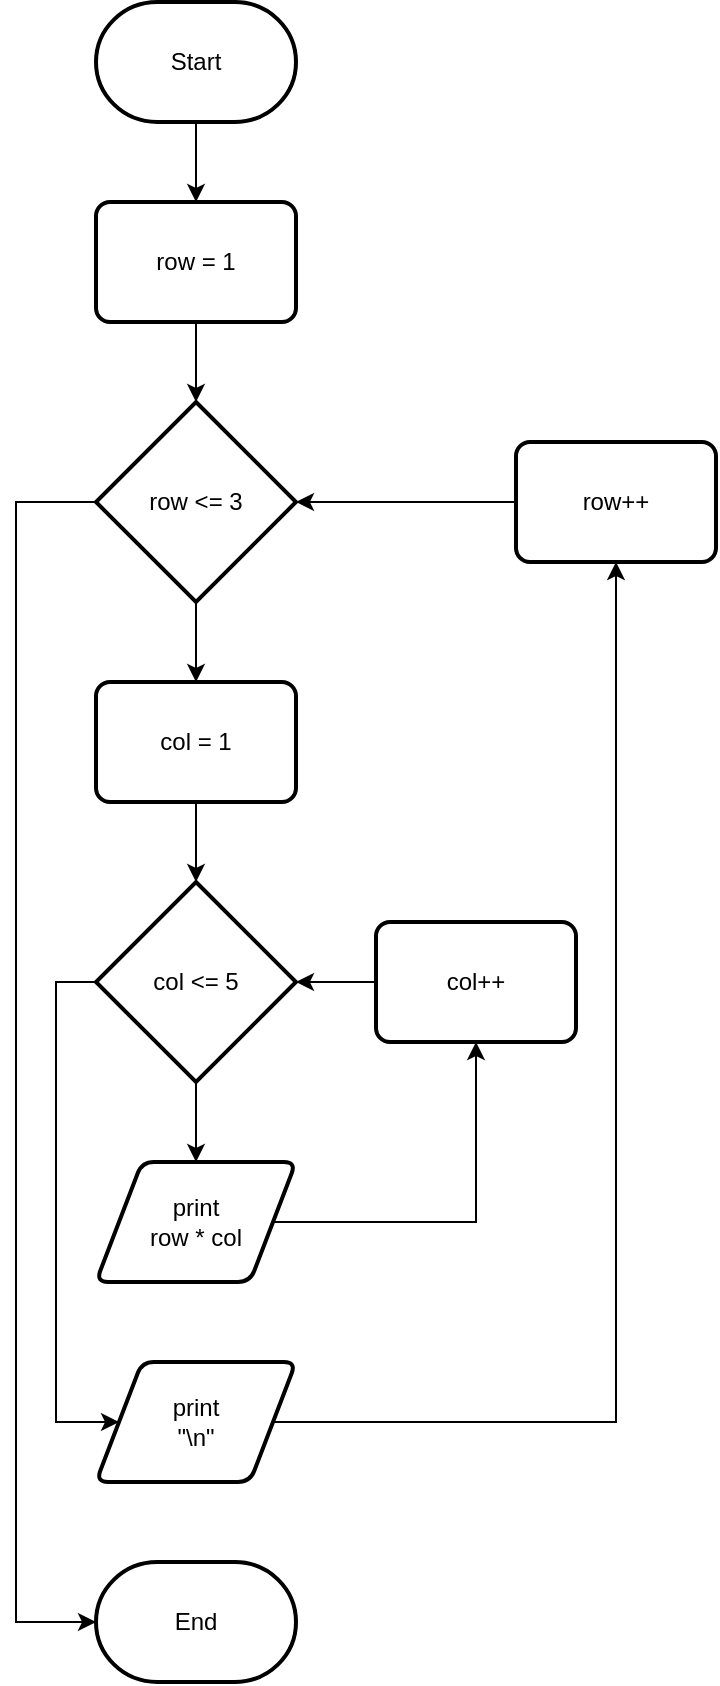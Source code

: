 <mxfile version="21.1.8" type="device">
  <diagram name="Page-1" id="1rfseUxClpkkoTdwEQ6H">
    <mxGraphModel dx="1434" dy="774" grid="1" gridSize="10" guides="1" tooltips="1" connect="1" arrows="1" fold="1" page="1" pageScale="1" pageWidth="1200" pageHeight="1600" math="0" shadow="0">
      <root>
        <mxCell id="0" />
        <mxCell id="1" parent="0" />
        <mxCell id="x7yo1bF5Ih4Q695Gc91e-102" value="" style="edgeStyle=orthogonalEdgeStyle;rounded=0;orthogonalLoop=1;jettySize=auto;html=1;" edge="1" parent="1" source="x7yo1bF5Ih4Q695Gc91e-1" target="x7yo1bF5Ih4Q695Gc91e-85">
          <mxGeometry relative="1" as="geometry" />
        </mxCell>
        <mxCell id="x7yo1bF5Ih4Q695Gc91e-1" value="&lt;div&gt;Start&lt;/div&gt;" style="strokeWidth=2;html=1;shape=mxgraph.flowchart.terminator;whiteSpace=wrap;" vertex="1" parent="1">
          <mxGeometry x="550" y="40" width="100" height="60" as="geometry" />
        </mxCell>
        <mxCell id="x7yo1bF5Ih4Q695Gc91e-21" value="&lt;div&gt;End&lt;/div&gt;" style="strokeWidth=2;html=1;shape=mxgraph.flowchart.terminator;whiteSpace=wrap;" vertex="1" parent="1">
          <mxGeometry x="550" y="820" width="100" height="60" as="geometry" />
        </mxCell>
        <mxCell id="x7yo1bF5Ih4Q695Gc91e-103" value="" style="edgeStyle=orthogonalEdgeStyle;rounded=0;orthogonalLoop=1;jettySize=auto;html=1;" edge="1" parent="1" source="x7yo1bF5Ih4Q695Gc91e-85" target="x7yo1bF5Ih4Q695Gc91e-86">
          <mxGeometry relative="1" as="geometry" />
        </mxCell>
        <mxCell id="x7yo1bF5Ih4Q695Gc91e-85" value="row = 1" style="rounded=1;whiteSpace=wrap;html=1;absoluteArcSize=1;arcSize=14;strokeWidth=2;" vertex="1" parent="1">
          <mxGeometry x="550" y="140" width="100" height="60" as="geometry" />
        </mxCell>
        <mxCell id="x7yo1bF5Ih4Q695Gc91e-98" value="" style="edgeStyle=orthogonalEdgeStyle;rounded=0;orthogonalLoop=1;jettySize=auto;html=1;" edge="1" parent="1" source="x7yo1bF5Ih4Q695Gc91e-86" target="x7yo1bF5Ih4Q695Gc91e-87">
          <mxGeometry relative="1" as="geometry" />
        </mxCell>
        <mxCell id="x7yo1bF5Ih4Q695Gc91e-101" style="edgeStyle=orthogonalEdgeStyle;rounded=0;orthogonalLoop=1;jettySize=auto;html=1;exitX=0;exitY=0.5;exitDx=0;exitDy=0;exitPerimeter=0;entryX=0;entryY=0.5;entryDx=0;entryDy=0;entryPerimeter=0;" edge="1" parent="1" source="x7yo1bF5Ih4Q695Gc91e-86" target="x7yo1bF5Ih4Q695Gc91e-21">
          <mxGeometry relative="1" as="geometry">
            <Array as="points">
              <mxPoint x="510" y="290" />
              <mxPoint x="510" y="850" />
            </Array>
          </mxGeometry>
        </mxCell>
        <mxCell id="x7yo1bF5Ih4Q695Gc91e-86" value="row &amp;lt;= 3" style="strokeWidth=2;html=1;shape=mxgraph.flowchart.decision;whiteSpace=wrap;" vertex="1" parent="1">
          <mxGeometry x="550" y="240" width="100" height="100" as="geometry" />
        </mxCell>
        <mxCell id="x7yo1bF5Ih4Q695Gc91e-99" value="" style="edgeStyle=orthogonalEdgeStyle;rounded=0;orthogonalLoop=1;jettySize=auto;html=1;" edge="1" parent="1" source="x7yo1bF5Ih4Q695Gc91e-87" target="x7yo1bF5Ih4Q695Gc91e-88">
          <mxGeometry relative="1" as="geometry" />
        </mxCell>
        <mxCell id="x7yo1bF5Ih4Q695Gc91e-87" value="col = 1" style="rounded=1;whiteSpace=wrap;html=1;absoluteArcSize=1;arcSize=14;strokeWidth=2;" vertex="1" parent="1">
          <mxGeometry x="550" y="380" width="100" height="60" as="geometry" />
        </mxCell>
        <mxCell id="x7yo1bF5Ih4Q695Gc91e-93" value="" style="edgeStyle=orthogonalEdgeStyle;rounded=0;orthogonalLoop=1;jettySize=auto;html=1;" edge="1" parent="1" source="x7yo1bF5Ih4Q695Gc91e-88" target="x7yo1bF5Ih4Q695Gc91e-89">
          <mxGeometry relative="1" as="geometry" />
        </mxCell>
        <mxCell id="x7yo1bF5Ih4Q695Gc91e-100" style="edgeStyle=orthogonalEdgeStyle;rounded=0;orthogonalLoop=1;jettySize=auto;html=1;exitX=0;exitY=0.5;exitDx=0;exitDy=0;exitPerimeter=0;entryX=0;entryY=0.5;entryDx=0;entryDy=0;" edge="1" parent="1" source="x7yo1bF5Ih4Q695Gc91e-88" target="x7yo1bF5Ih4Q695Gc91e-94">
          <mxGeometry relative="1" as="geometry">
            <Array as="points">
              <mxPoint x="530" y="530" />
              <mxPoint x="530" y="750" />
            </Array>
          </mxGeometry>
        </mxCell>
        <mxCell id="x7yo1bF5Ih4Q695Gc91e-88" value="col &amp;lt;= 5" style="strokeWidth=2;html=1;shape=mxgraph.flowchart.decision;whiteSpace=wrap;" vertex="1" parent="1">
          <mxGeometry x="550" y="480" width="100" height="100" as="geometry" />
        </mxCell>
        <mxCell id="x7yo1bF5Ih4Q695Gc91e-91" style="edgeStyle=orthogonalEdgeStyle;rounded=0;orthogonalLoop=1;jettySize=auto;html=1;exitX=1;exitY=0.5;exitDx=0;exitDy=0;entryX=0.5;entryY=1;entryDx=0;entryDy=0;" edge="1" parent="1" source="x7yo1bF5Ih4Q695Gc91e-89" target="x7yo1bF5Ih4Q695Gc91e-90">
          <mxGeometry relative="1" as="geometry" />
        </mxCell>
        <mxCell id="x7yo1bF5Ih4Q695Gc91e-89" value="&lt;div&gt;print&lt;/div&gt;&lt;div&gt;row * col&lt;br&gt;&lt;/div&gt;" style="shape=parallelogram;html=1;strokeWidth=2;perimeter=parallelogramPerimeter;whiteSpace=wrap;rounded=1;arcSize=12;size=0.23;" vertex="1" parent="1">
          <mxGeometry x="550" y="620" width="100" height="60" as="geometry" />
        </mxCell>
        <mxCell id="x7yo1bF5Ih4Q695Gc91e-92" value="" style="edgeStyle=orthogonalEdgeStyle;rounded=0;orthogonalLoop=1;jettySize=auto;html=1;" edge="1" parent="1" source="x7yo1bF5Ih4Q695Gc91e-90" target="x7yo1bF5Ih4Q695Gc91e-88">
          <mxGeometry relative="1" as="geometry" />
        </mxCell>
        <mxCell id="x7yo1bF5Ih4Q695Gc91e-90" value="col++" style="rounded=1;whiteSpace=wrap;html=1;absoluteArcSize=1;arcSize=14;strokeWidth=2;" vertex="1" parent="1">
          <mxGeometry x="690" y="500" width="100" height="60" as="geometry" />
        </mxCell>
        <mxCell id="x7yo1bF5Ih4Q695Gc91e-96" style="edgeStyle=orthogonalEdgeStyle;rounded=0;orthogonalLoop=1;jettySize=auto;html=1;exitX=1;exitY=0.5;exitDx=0;exitDy=0;entryX=0.5;entryY=1;entryDx=0;entryDy=0;" edge="1" parent="1" source="x7yo1bF5Ih4Q695Gc91e-94" target="x7yo1bF5Ih4Q695Gc91e-95">
          <mxGeometry relative="1" as="geometry" />
        </mxCell>
        <mxCell id="x7yo1bF5Ih4Q695Gc91e-94" value="&lt;div&gt;print&lt;/div&gt;&lt;div&gt;&quot;\n&quot;&lt;br&gt;&lt;/div&gt;" style="shape=parallelogram;html=1;strokeWidth=2;perimeter=parallelogramPerimeter;whiteSpace=wrap;rounded=1;arcSize=12;size=0.23;" vertex="1" parent="1">
          <mxGeometry x="550" y="720" width="100" height="60" as="geometry" />
        </mxCell>
        <mxCell id="x7yo1bF5Ih4Q695Gc91e-97" style="edgeStyle=orthogonalEdgeStyle;rounded=0;orthogonalLoop=1;jettySize=auto;html=1;exitX=0;exitY=0.5;exitDx=0;exitDy=0;entryX=1;entryY=0.5;entryDx=0;entryDy=0;entryPerimeter=0;" edge="1" parent="1" source="x7yo1bF5Ih4Q695Gc91e-95" target="x7yo1bF5Ih4Q695Gc91e-86">
          <mxGeometry relative="1" as="geometry" />
        </mxCell>
        <mxCell id="x7yo1bF5Ih4Q695Gc91e-95" value="row++" style="rounded=1;whiteSpace=wrap;html=1;absoluteArcSize=1;arcSize=14;strokeWidth=2;" vertex="1" parent="1">
          <mxGeometry x="760" y="260" width="100" height="60" as="geometry" />
        </mxCell>
      </root>
    </mxGraphModel>
  </diagram>
</mxfile>
